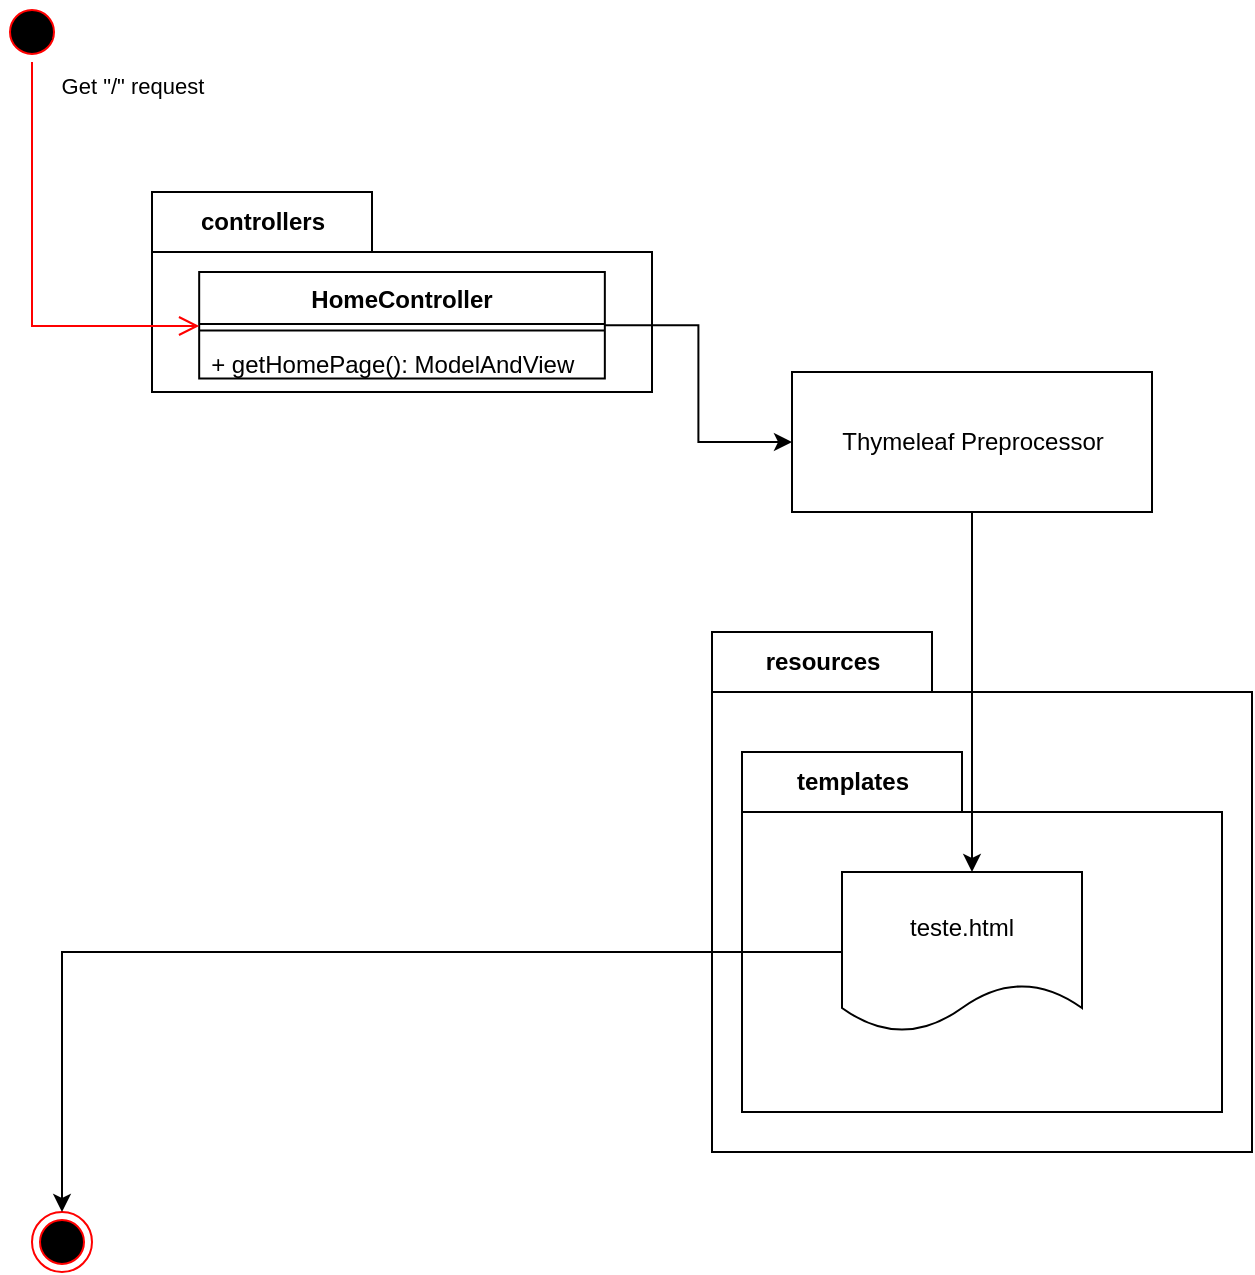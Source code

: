 <mxfile version="20.8.18" type="github">
  <diagram name="Página-1" id="O4a3A0MgEWuPJQXM5rSY">
    <mxGraphModel dx="1434" dy="796" grid="1" gridSize="10" guides="1" tooltips="1" connect="1" arrows="1" fold="1" page="1" pageScale="1" pageWidth="827" pageHeight="1169" math="0" shadow="0">
      <root>
        <mxCell id="0" />
        <mxCell id="1" parent="0" />
        <mxCell id="iEG7XgQUQi11nn3WEHUO-4" value="resources" style="shape=folder;fontStyle=1;tabWidth=110;tabHeight=30;tabPosition=left;html=1;boundedLbl=1;labelInHeader=1;container=1;collapsible=0;" vertex="1" parent="1">
          <mxGeometry x="390" y="390" width="270" height="260" as="geometry" />
        </mxCell>
        <mxCell id="iEG7XgQUQi11nn3WEHUO-5" value="" style="html=1;strokeColor=none;resizeWidth=1;resizeHeight=1;fillColor=none;part=1;connectable=0;allowArrows=0;deletable=0;" vertex="1" parent="iEG7XgQUQi11nn3WEHUO-4">
          <mxGeometry width="270" height="182" relative="1" as="geometry">
            <mxPoint y="30" as="offset" />
          </mxGeometry>
        </mxCell>
        <mxCell id="iEG7XgQUQi11nn3WEHUO-6" value="controllers" style="shape=folder;fontStyle=1;tabWidth=110;tabHeight=30;tabPosition=left;html=1;boundedLbl=1;labelInHeader=1;container=1;collapsible=0;" vertex="1" parent="1">
          <mxGeometry x="110" y="170" width="250" height="100" as="geometry" />
        </mxCell>
        <mxCell id="iEG7XgQUQi11nn3WEHUO-7" value="" style="html=1;strokeColor=none;resizeWidth=1;resizeHeight=1;fillColor=none;part=1;connectable=0;allowArrows=0;deletable=0;" vertex="1" parent="iEG7XgQUQi11nn3WEHUO-6">
          <mxGeometry width="228.261" height="70" relative="1" as="geometry">
            <mxPoint y="30" as="offset" />
          </mxGeometry>
        </mxCell>
        <mxCell id="iEG7XgQUQi11nn3WEHUO-12" value="HomeController" style="swimlane;fontStyle=1;align=center;verticalAlign=top;childLayout=stackLayout;horizontal=1;startSize=26;horizontalStack=0;resizeParent=1;resizeParentMax=0;resizeLast=0;collapsible=1;marginBottom=0;" vertex="1" parent="iEG7XgQUQi11nn3WEHUO-6">
          <mxGeometry x="23.59" y="40" width="202.83" height="53.2" as="geometry" />
        </mxCell>
        <mxCell id="iEG7XgQUQi11nn3WEHUO-14" value="" style="line;strokeWidth=1;fillColor=none;align=left;verticalAlign=middle;spacingTop=-1;spacingLeft=3;spacingRight=3;rotatable=0;labelPosition=right;points=[];portConstraint=eastwest;strokeColor=inherit;" vertex="1" parent="iEG7XgQUQi11nn3WEHUO-12">
          <mxGeometry y="26" width="202.83" height="6.4" as="geometry" />
        </mxCell>
        <mxCell id="iEG7XgQUQi11nn3WEHUO-15" value="+ getHomePage(): ModelAndView" style="text;strokeColor=none;fillColor=none;align=left;verticalAlign=top;spacingLeft=4;spacingRight=4;overflow=hidden;rotatable=0;points=[[0,0.5],[1,0.5]];portConstraint=eastwest;" vertex="1" parent="iEG7XgQUQi11nn3WEHUO-12">
          <mxGeometry y="32.4" width="202.83" height="20.8" as="geometry" />
        </mxCell>
        <mxCell id="iEG7XgQUQi11nn3WEHUO-8" value="templates" style="shape=folder;fontStyle=1;tabWidth=110;tabHeight=30;tabPosition=left;html=1;boundedLbl=1;labelInHeader=1;container=1;collapsible=0;" vertex="1" parent="1">
          <mxGeometry x="405" y="450" width="240" height="180" as="geometry" />
        </mxCell>
        <mxCell id="iEG7XgQUQi11nn3WEHUO-9" value="" style="html=1;strokeColor=none;resizeWidth=1;resizeHeight=1;fillColor=none;part=1;connectable=0;allowArrows=0;deletable=0;" vertex="1" parent="iEG7XgQUQi11nn3WEHUO-8">
          <mxGeometry width="240" height="126" relative="1" as="geometry">
            <mxPoint y="30" as="offset" />
          </mxGeometry>
        </mxCell>
        <mxCell id="iEG7XgQUQi11nn3WEHUO-10" value="teste.html" style="shape=document;whiteSpace=wrap;html=1;boundedLbl=1;" vertex="1" parent="iEG7XgQUQi11nn3WEHUO-8">
          <mxGeometry x="50" y="60" width="120" height="80" as="geometry" />
        </mxCell>
        <mxCell id="iEG7XgQUQi11nn3WEHUO-20" style="edgeStyle=orthogonalEdgeStyle;rounded=0;orthogonalLoop=1;jettySize=auto;html=1;" edge="1" parent="1" source="iEG7XgQUQi11nn3WEHUO-16" target="iEG7XgQUQi11nn3WEHUO-10">
          <mxGeometry relative="1" as="geometry">
            <Array as="points">
              <mxPoint x="520" y="470" />
              <mxPoint x="520" y="470" />
            </Array>
          </mxGeometry>
        </mxCell>
        <mxCell id="iEG7XgQUQi11nn3WEHUO-16" value="Thymeleaf Preprocessor" style="html=1;" vertex="1" parent="1">
          <mxGeometry x="430" y="260" width="180" height="70" as="geometry" />
        </mxCell>
        <mxCell id="iEG7XgQUQi11nn3WEHUO-17" value="Get" style="ellipse;html=1;shape=startState;fillColor=#000000;strokeColor=#ff0000;" vertex="1" parent="1">
          <mxGeometry x="35" y="75" width="30" height="30" as="geometry" />
        </mxCell>
        <mxCell id="iEG7XgQUQi11nn3WEHUO-18" value="Get &quot;/&quot; request" style="edgeStyle=orthogonalEdgeStyle;html=1;verticalAlign=bottom;endArrow=open;endSize=8;strokeColor=#ff0000;rounded=0;" edge="1" source="iEG7XgQUQi11nn3WEHUO-17" parent="1" target="iEG7XgQUQi11nn3WEHUO-12">
          <mxGeometry x="-0.812" y="50" relative="1" as="geometry">
            <mxPoint x="55" y="160" as="targetPoint" />
            <Array as="points">
              <mxPoint x="50" y="237" />
            </Array>
            <mxPoint as="offset" />
          </mxGeometry>
        </mxCell>
        <mxCell id="iEG7XgQUQi11nn3WEHUO-19" style="edgeStyle=orthogonalEdgeStyle;rounded=0;orthogonalLoop=1;jettySize=auto;html=1;" edge="1" parent="1" source="iEG7XgQUQi11nn3WEHUO-12" target="iEG7XgQUQi11nn3WEHUO-16">
          <mxGeometry relative="1" as="geometry" />
        </mxCell>
        <mxCell id="iEG7XgQUQi11nn3WEHUO-21" value="" style="ellipse;html=1;shape=endState;fillColor=#000000;strokeColor=#ff0000;" vertex="1" parent="1">
          <mxGeometry x="50" y="680" width="30" height="30" as="geometry" />
        </mxCell>
        <mxCell id="iEG7XgQUQi11nn3WEHUO-22" style="edgeStyle=orthogonalEdgeStyle;rounded=0;orthogonalLoop=1;jettySize=auto;html=1;" edge="1" parent="1" source="iEG7XgQUQi11nn3WEHUO-10" target="iEG7XgQUQi11nn3WEHUO-21">
          <mxGeometry relative="1" as="geometry" />
        </mxCell>
      </root>
    </mxGraphModel>
  </diagram>
</mxfile>
